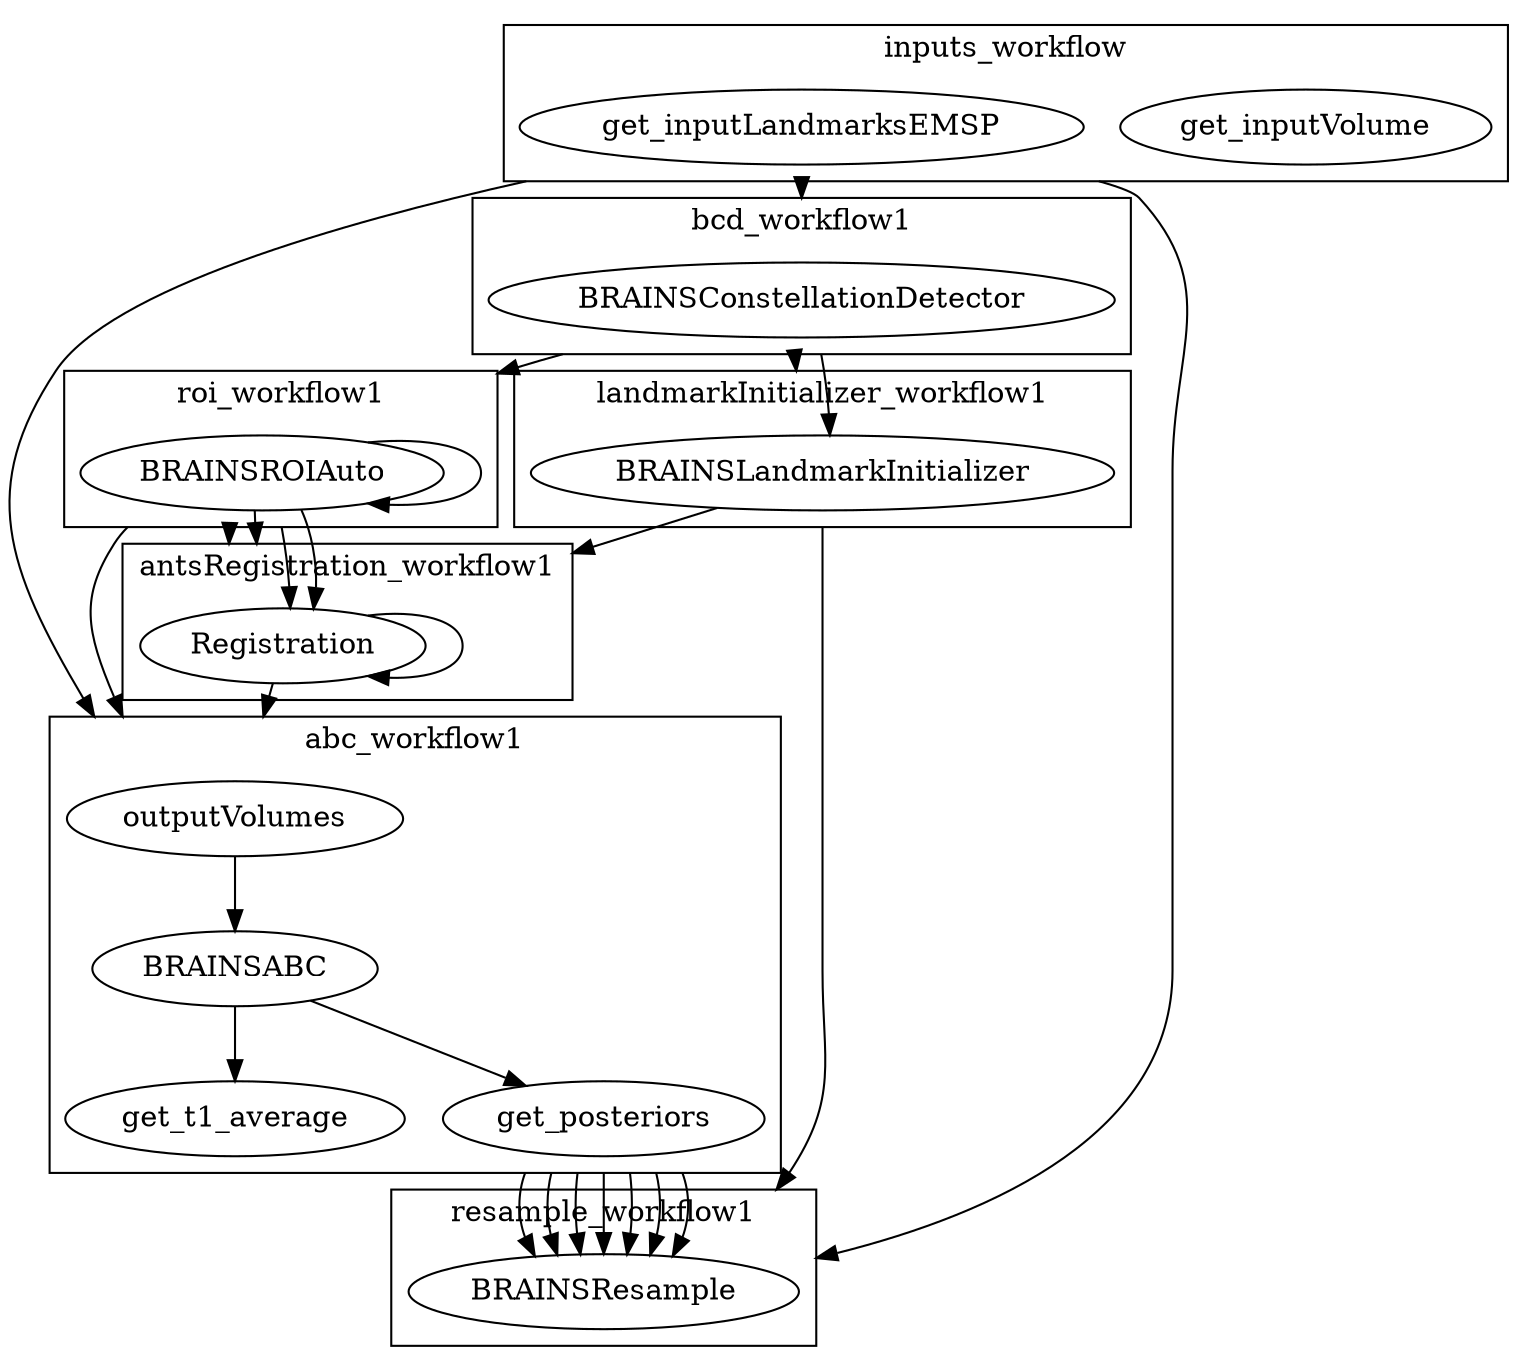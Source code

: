 digraph G {
compound=true 
subgraph cluster_inputs_workflow {
label = inputs_workflow 
get_inputVolume
get_inputLandmarksEMSP
}
subgraph cluster_bcd_workflow1 {
label = bcd_workflow1 
BRAINSConstellationDetector
}
subgraph cluster_roi_workflow1 {
label = roi_workflow1 
BRAINSROIAuto
}
subgraph cluster_landmarkInitializer_workflow1 {
label = landmarkInitializer_workflow1 
BRAINSLandmarkInitializer
}
subgraph cluster_landmarkInitializer_workflow2 {
label = landmarkInitializer_workflow2 
BRAINSLandmarkInitializer
}
subgraph cluster_resample_workflow1 {
label = resample_workflow1 
BRAINSResample
}
subgraph cluster_roi_workflow2 {
label = roi_workflow2 
BRAINSROIAuto
}
subgraph cluster_antsRegistration_workflow1 {
label = antsRegistration_workflow1 
Registration
}
subgraph cluster_antsRegistration_workflow2 {
label = antsRegistration_workflow2 
Registration
}
subgraph cluster_abc_workflow1 {
label = abc_workflow1 
outputVolumes
BRAINSABC
get_t1_average
get_posteriors
outputVolumes -> BRAINSABC
BRAINSABC -> get_t1_average
BRAINSABC -> get_posteriors
}
subgraph cluster_resample_workflow2 {
label = resample_workflow2 
BRAINSResample
}
subgraph cluster_resample_workflow3 {
label = resample_workflow3 
BRAINSResample
}
subgraph cluster_resample_workflow4 {
label = resample_workflow4 
BRAINSResample
}
subgraph cluster_resample_workflow5 {
label = resample_workflow5 
BRAINSResample
}
subgraph cluster_resample_workflow6 {
label = resample_workflow6 
BRAINSResample
}
subgraph cluster_resample_workflow7 {
label = resample_workflow7 
BRAINSResample
}
subgraph cluster_resample_workflow8 {
label = resample_workflow8 
BRAINSResample
}
get_inputLandmarksEMSP -> BRAINSConstellationDetector [ltail=cluster_inputs_workflow, lhead=cluster_bcd_workflow1]
BRAINSConstellationDetector -> BRAINSROIAuto [ltail=cluster_bcd_workflow1, lhead=cluster_roi_workflow1]
BRAINSConstellationDetector -> BRAINSLandmarkInitializer [ltail=cluster_bcd_workflow1, lhead=cluster_landmarkInitializer_workflow1]
BRAINSConstellationDetector -> BRAINSLandmarkInitializer [ltail=cluster_bcd_workflow1, lhead=cluster_landmarkInitializer_workflow2]
get_inputLandmarksEMSP -> BRAINSResample [ltail=cluster_inputs_workflow, lhead=cluster_resample_workflow1]
BRAINSLandmarkInitializer -> BRAINSResample [ltail=cluster_landmarkInitializer_workflow1, lhead=cluster_resample_workflow1]
BRAINSROIAuto -> BRAINSROIAuto [ltail=cluster_roi_workflow1, lhead=cluster_roi_workflow2]
BRAINSROIAuto -> Registration [ltail=cluster_roi_workflow1, lhead=cluster_antsRegistration_workflow1]
BRAINSROIAuto -> Registration [ltail=cluster_roi_workflow2, lhead=cluster_antsRegistration_workflow1]
BRAINSLandmarkInitializer -> Registration [ltail=cluster_landmarkInitializer_workflow2, lhead=cluster_antsRegistration_workflow1]
BRAINSROIAuto -> Registration [ltail=cluster_roi_workflow1, lhead=cluster_antsRegistration_workflow2]
BRAINSROIAuto -> Registration [ltail=cluster_roi_workflow2, lhead=cluster_antsRegistration_workflow2]
Registration -> Registration [ltail=cluster_antsRegistration_workflow1, lhead=cluster_antsRegistration_workflow2]
BRAINSROIAuto -> outputVolumes [ltail=cluster_roi_workflow1, lhead=cluster_abc_workflow1]
get_inputLandmarksEMSP -> outputVolumes [ltail=cluster_inputs_workflow, lhead=cluster_abc_workflow1]
Registration -> outputVolumes [ltail=cluster_antsRegistration_workflow2, lhead=cluster_abc_workflow1]
get_posteriors -> BRAINSResample [ltail=cluster_abc_workflow1, lhead=cluster_resample_workflow2]
get_posteriors -> BRAINSResample [ltail=cluster_abc_workflow1, lhead=cluster_resample_workflow3]
get_posteriors -> BRAINSResample [ltail=cluster_abc_workflow1, lhead=cluster_resample_workflow4]
get_posteriors -> BRAINSResample [ltail=cluster_abc_workflow1, lhead=cluster_resample_workflow5]
get_posteriors -> BRAINSResample [ltail=cluster_abc_workflow1, lhead=cluster_resample_workflow6]
get_posteriors -> BRAINSResample [ltail=cluster_abc_workflow1, lhead=cluster_resample_workflow7]
get_posteriors -> BRAINSResample [ltail=cluster_abc_workflow1, lhead=cluster_resample_workflow8]
}